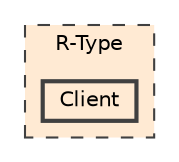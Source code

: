 digraph "R-Type/Client"
{
 // LATEX_PDF_SIZE
  bgcolor="transparent";
  edge [fontname=Helvetica,fontsize=10,labelfontname=Helvetica,labelfontsize=10];
  node [fontname=Helvetica,fontsize=10,shape=box,height=0.2,width=0.4];
  compound=true
  subgraph clusterdir_8f7e954352f7b5dc32847f303aad1678 {
    graph [ bgcolor="#ffead3", pencolor="grey25", label="R-Type", fontname=Helvetica,fontsize=10 style="filled,dashed", URL="dir_8f7e954352f7b5dc32847f303aad1678.html",tooltip=""]
  dir_29cfdd67df17509f1f5815565543d4cb [label="Client", fillcolor="#ffead3", color="grey25", style="filled,bold", URL="dir_29cfdd67df17509f1f5815565543d4cb.html",tooltip=""];
  }
}
